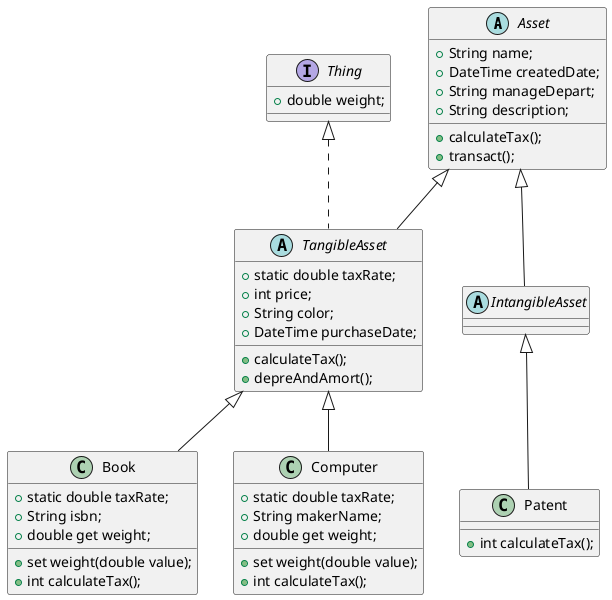 @startuml

abstract class Asset {
  + String name;
  + DateTime createdDate;
  + String manageDepart;
  + String description;
  + calculateTax();
  + transact();
}

interface Thing {
  + double weight;
}

abstract class TangibleAsset extends Asset implements Thing {
  + static double taxRate;
  + int price;
  + String color;
  + DateTime purchaseDate;
  + calculateTax();
  + depreAndAmort();
}

class Book extends TangibleAsset {
  + static double taxRate;
  + String isbn;
  + double get weight;
  + set weight(double value);
  + int calculateTax();
}

class Computer extends TangibleAsset {
  + static double taxRate;
  + String makerName;
  + double get weight;
  + set weight(double value);
  + int calculateTax();
}

abstract class IntangibleAsset extends Asset { }

class Patent extends IntangibleAsset {
  + int calculateTax();
 }

@enduml